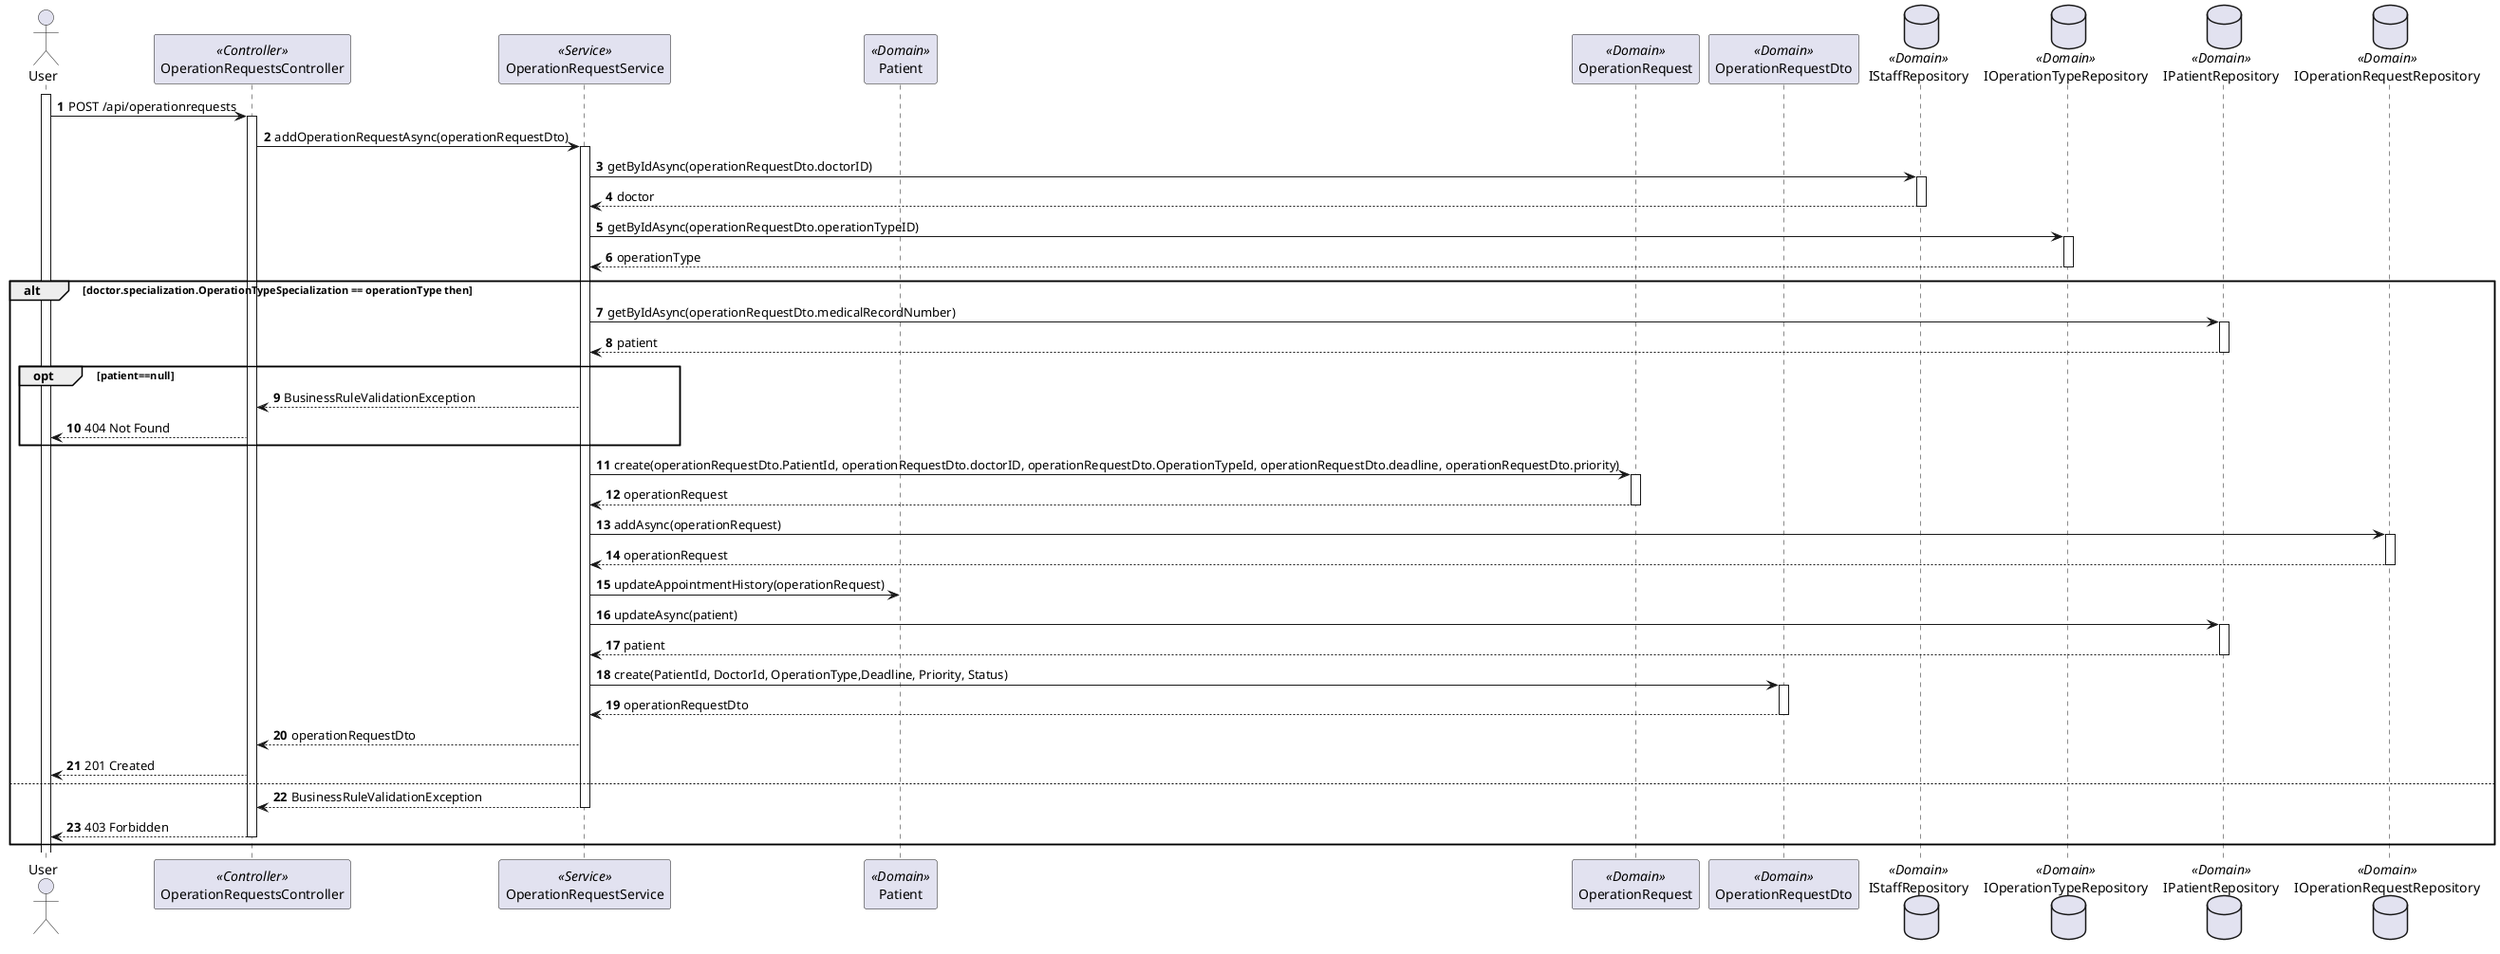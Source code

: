 @startuml level3

autonumber

actor "User" as UserP
participant "OperationRequestsController" as Controller <<Controller>>
participant "OperationRequestService" as Service <<Service>>
participant "Patient" as Patient <<Domain>>
participant "OperationRequest" as OperationRequest <<Domain>>
participant "OperationRequestDto" as OperationRequestDto <<Domain>>
database "IStaffRepository" as StaffRepository <<Domain>>
database "IOperationTypeRepository" as OperationTypeRepository <<Domain>>
database "IPatientRepository" as PatientRepository <<Domain>>
database "IOperationRequestRepository" as OperationRequestRepository <<Domain>>

activate UserP
UserP->Controller: POST /api/operationrequests
activate Controller

    Controller->Service:addOperationRequestAsync(operationRequestDto)
    activate Service

        Service -> StaffRepository:getByIdAsync(operationRequestDto.doctorID)
        activate StaffRepository

            StaffRepository-->Service:doctor
        deactivate StaffRepository
        
        Service -> OperationTypeRepository:getByIdAsync(operationRequestDto.operationTypeID)
        activate OperationTypeRepository

            OperationTypeRepository-->Service:operationType
        deactivate OperationTypeRepository

        alt doctor.specialization.OperationTypeSpecialization == operationType then
        
        Service -> PatientRepository:getByIdAsync(operationRequestDto.medicalRecordNumber)
        activate PatientRepository

            PatientRepository-->Service:patient
        deactivate PatientRepository

        opt patient==null
            Service-->Controller:BusinessRuleValidationException
        Controller-->UserP:404 Not Found
        end opt

        Service->OperationRequest:create(operationRequestDto.PatientId, operationRequestDto.doctorID, operationRequestDto.OperationTypeId, operationRequestDto.deadline, operationRequestDto.priority)
        activate OperationRequest

            OperationRequest-->Service:operationRequest
        deactivate OperationRequest

        Service->OperationRequestRepository:addAsync(operationRequest)
        activate OperationRequestRepository

            OperationRequestRepository-->Service:operationRequest
        deactivate OperationRequestRepository

        Service->Patient:updateAppointmentHistory(operationRequest)

        Service->PatientRepository:updateAsync(patient)
        activate PatientRepository

            PatientRepository-->Service:patient
        deactivate PatientRepository

        Service->OperationRequestDto:create(PatientId, DoctorId, OperationType,Deadline, Priority, Status)
        activate OperationRequestDto

            OperationRequestDto-->Service:operationRequestDto
        deactivate OperationRequestDto
        Service --> Controller:operationRequestDto

        UserP<--Controller:201 Created
        else
            Controller<--Service:BusinessRuleValidationException
        deactivate Service
        UserP<--Controller:403 Forbidden
    deactivate Controller


    end alt


@enduml